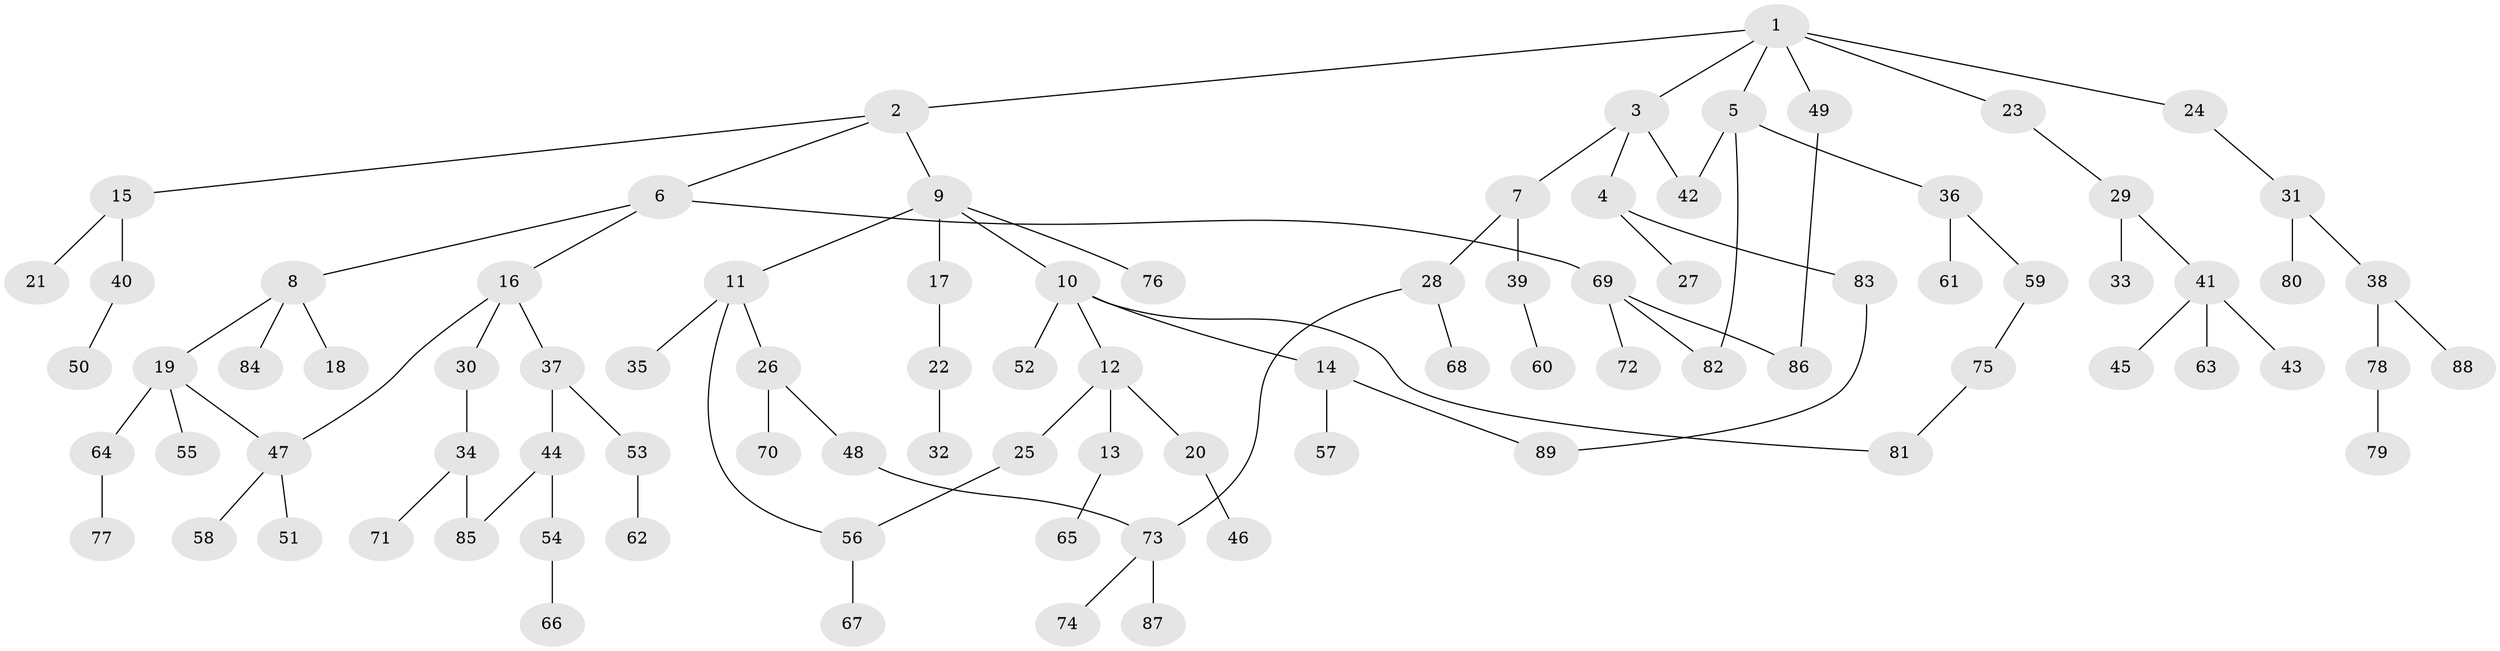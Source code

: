 // Generated by graph-tools (version 1.1) at 2025/01/03/09/25 03:01:10]
// undirected, 89 vertices, 97 edges
graph export_dot {
graph [start="1"]
  node [color=gray90,style=filled];
  1;
  2;
  3;
  4;
  5;
  6;
  7;
  8;
  9;
  10;
  11;
  12;
  13;
  14;
  15;
  16;
  17;
  18;
  19;
  20;
  21;
  22;
  23;
  24;
  25;
  26;
  27;
  28;
  29;
  30;
  31;
  32;
  33;
  34;
  35;
  36;
  37;
  38;
  39;
  40;
  41;
  42;
  43;
  44;
  45;
  46;
  47;
  48;
  49;
  50;
  51;
  52;
  53;
  54;
  55;
  56;
  57;
  58;
  59;
  60;
  61;
  62;
  63;
  64;
  65;
  66;
  67;
  68;
  69;
  70;
  71;
  72;
  73;
  74;
  75;
  76;
  77;
  78;
  79;
  80;
  81;
  82;
  83;
  84;
  85;
  86;
  87;
  88;
  89;
  1 -- 2;
  1 -- 3;
  1 -- 5;
  1 -- 23;
  1 -- 24;
  1 -- 49;
  2 -- 6;
  2 -- 9;
  2 -- 15;
  3 -- 4;
  3 -- 7;
  3 -- 42;
  4 -- 27;
  4 -- 83;
  5 -- 36;
  5 -- 82;
  5 -- 42;
  6 -- 8;
  6 -- 16;
  6 -- 69;
  7 -- 28;
  7 -- 39;
  8 -- 18;
  8 -- 19;
  8 -- 84;
  9 -- 10;
  9 -- 11;
  9 -- 17;
  9 -- 76;
  10 -- 12;
  10 -- 14;
  10 -- 52;
  10 -- 81;
  11 -- 26;
  11 -- 35;
  11 -- 56;
  12 -- 13;
  12 -- 20;
  12 -- 25;
  13 -- 65;
  14 -- 57;
  14 -- 89;
  15 -- 21;
  15 -- 40;
  16 -- 30;
  16 -- 37;
  16 -- 47;
  17 -- 22;
  19 -- 55;
  19 -- 64;
  19 -- 47;
  20 -- 46;
  22 -- 32;
  23 -- 29;
  24 -- 31;
  25 -- 56;
  26 -- 48;
  26 -- 70;
  28 -- 68;
  28 -- 73;
  29 -- 33;
  29 -- 41;
  30 -- 34;
  31 -- 38;
  31 -- 80;
  34 -- 71;
  34 -- 85;
  36 -- 59;
  36 -- 61;
  37 -- 44;
  37 -- 53;
  38 -- 78;
  38 -- 88;
  39 -- 60;
  40 -- 50;
  41 -- 43;
  41 -- 45;
  41 -- 63;
  44 -- 54;
  44 -- 85;
  47 -- 51;
  47 -- 58;
  48 -- 73;
  49 -- 86;
  53 -- 62;
  54 -- 66;
  56 -- 67;
  59 -- 75;
  64 -- 77;
  69 -- 72;
  69 -- 82;
  69 -- 86;
  73 -- 74;
  73 -- 87;
  75 -- 81;
  78 -- 79;
  83 -- 89;
}
